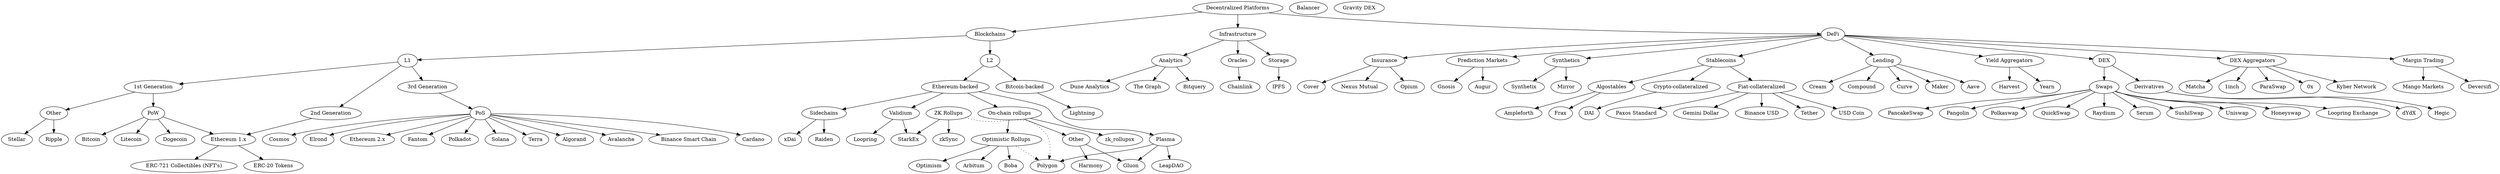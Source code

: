 
digraph {    
    root [label="Decentralized Platforms"] 
    blockchains [label="Blockchains"]
    infra [label="Infrastructure"]
    defi [label="DeFi"]

    layer1 [label="L1"]
    layer2 [label="L2"]

    blockchain_1g [label="1st Generation"]
    blockchain_2g [label="2nd Generation"]
    blockchain_3g [label="3rd Generation"]
    
    consensus_pow [label="PoW"]
    consensus_pos [label="PoS"]
    consensus_other [label="Other"]
    
    bitcoin [label="Bitcoin", href="https://bitcoin.org/en/"]
    litecoin [label="Litecoin", href="https://litecoin.org/"]
    dogecoin [label="Dogecoin", href="https://dogecoin.com/"]

    ripple [label="Ripple", href="https://xrpl.org/"]
    stellar [label="Stellar", href="http://www.stellar.org"]

    ethereum1 [label="Ethereum 1.x", href="https://ethereum.org/en/"]
    erc_20 [label="ERC-20 Tokens", href="https://eips.ethereum.org/EIPS/eip-20"]
    erc_721 [label="ERC-721 Collectibles (NFT's)", href="https://eips.ethereum.org/EIPS/eip-721"]

    algorand [label="Algorand", href="https://www.algorand.com/"]
    avalanche [label="Avalanche", href="https://www.avax.network/"]
    binance [label="Binance Smart Chain", href="https://www.binance.org/en/smartChain"]
    cardano [label="Cardano", href="https://cardano.org/"]
    cosmos [label="Cosmos", href="https://cosmos.network/"]
    elrond [label="Elrond", href="https://elrond.com/"]
    ethereum2 [label="Ethereum 2.x", href="https://ethereum.org/en/eth2/"]
    fantom [label="Fantom", href="http://fantom.foundation"]
    polkadot [label="Polkadot", href="https://polkadot.network/"]
    solana [label="Solana", href="https://solana.com/"]
    terra [label="Terra", href="http://terra.money"]

    ethereum_backed [label="Ethereum-backed"]
    bitcoin_backed [label="Bitcoin-backed"]
    lightning [label="Lightning", href="https://lightning.network/"]
    plasma [label="Plasma", href="https://ethereum.org/en/developers/docs/scaling/plasma/"]
    rollups [label="On-chain rollups", href="https://ethereum.org/en/developers/docs/scaling/layer-2-rollups/"]
    sidechain [label="Sidechains"]
    validium [label="Validium", href="https://ethereum.org/en/developers/docs/scaling/validium/"]
    optimistic_rollups [label="Optimistic Rollups"]
    other_rollups [label="Other"]
    zk_rollups [label="ZK Rollups"]

    arbitum [label="Arbitum", href="https://arbitrum.io/"]
    boba [label="Boba", href="https://boba.network/"]
    gluon [label="Gluon", href="https://gluon.network/"]
    harmony [label="Harmony", href="http://harmony.one"]
    leapdao [label="LeapDAO", href="https://ipfs.leapdao.org/"]
    loopring [label="Loopring", href="https://loopring.org/#/"]
    optimism [label="Optimism", href="https://optimism.io/"]
    polygon [label="Polygon", href="https://polygon.technology/"]
    raiden [label="Raiden", href="https://raiden.network/"]
    starkex [label="StarkEx", href="https://starkware.co/product/starkex/"]
    xdai [label="xDai", href="https://www.xdaichain.com/"]
    zksync [label="zkSync", href="https://zksync.io/"]

    analytics [label="Analytics"]
    oracles [label="Oracles"]
    storage [label="Storage"]

    ipfs [label="IPFS"]
    
    chainlink [label="Chainlink", href="https://chain.link/"]

    bitquery [label="Bitquery", href="https://bitquery.io/"]
    dune [label="Dune Analytics", href="https://dune.xyz/home"]
    the_graph [label="The Graph", href="https://thegraph.com/"]

    stablecoins [label="Stablecoins"]
    crypto_backed [label="Crypto-collateralized"]
    fiat_backed [label="Fiat-collateralized"]
    algostables [label="Algostables"]
    lending [label="Lending"]
    yield_aggregators [label="Yield Aggregators"]
    dex [label="DEX"]
    dex_aggregators [label="DEX Aggregators"]
    swap [label="Swaps"]
    margin_trading [label="Margin Trading"]
    derivatives [label="Derivatives"]
    insurance [label="Insurance"]
    prediction [label="Prediction Markets"]
    synthetics [label="Synthetics"]

    binance_usd [label="Binance USD", href="https://www.binance.com/en/busd"]
    tether [label="Tether", href="https://tether.to/"]
    usdc [label="USD Coin", href="https://www.centre.io/usdc"]
    dai [label="DAI", href="https://makerdao.com/en/"]
    paxos [label="Paxos Standard", href="https://www.paxos.com/pax/"]
    gemini [label="Gemini Dollar", href="https://www.gemini.com/dollar"]
    ampleforth [label="Ampleforth", href="https://www.ampleforth.org/"]
    frax [label="Frax", href="https://frax.finance/"]

    aave [label="Aave", href="https://aave.com/"]
    cream [label="Cream", href="https://app.cream.finance/"]
    compound [label="Compound", href="https://compound.finance/"]
    curve [label="Curve", href="https://curve.fi/"]
    maker [label="Maker", href="https://makerdao.com/en/"]

    harvest [label="Harvest", href="https://harvest.finance/"]
    yearn [label="Yearn", href="https://yearn.finance/"]

    balancer [label="Balancer", href="https://balancer.fi/"]
    gravity [label="Gravity DEX", href="https://cosmos.network/gravity-dex/"]
    honeyswap [label="Honeyswap", href="https://honeyswap.org/"]
    loopring_exchange [label="Loopring Exchange", href="https://exchange.loopring.io/"]
    pancakeswap [label="PancakeSwap", href="https://pancakeswap.finance/"]
    pangolin [label="Pangolin", href="https://pangolin.exchange/"]
    polkaswap [label="Polkaswap", href="https://polkaswap.io/"]
    quickswap [label="QuickSwap", href="https://quickswap.exchange/"]
    raydium [label="Raydium", href="https://raydium.io/"]
    serum [label="Serum", href="https://projectserum.com/#/"]
    sushiswap [label="SushiSwap", href="https://sushi.com/"]
    uniswap [label="Uniswap", href="https://uniswap.org/"]

    deversifi [label="Deversifi", href="https://www.deversifi.com/"]
    mango [label="Mango Markets", href="https://mango.markets/"]

    dydx [label="dYdX", href="https://trade.dydx.exchange/"]
    hegic [label="Hegic", href="https://www.hegic.co/"]

    kyber [label="Kyber Network", href="https://kyber.network/"]
    matcha [label="Matcha", href="https://matcha.xyz/"]
    oneinch [label="1inch", href="https://app.1inch.io/"]
    paraswap [label="ParaSwap", href="https://paraswap.io/"]
    zerox [label="0x", href="https://0x.org/"]

    mirror [label="Mirror", href="https://mirror.finance/"]
    synthetix [label="Synthetix", href="https://www.synthetix.io/"]

    augur [label="Augur", href="https://www.augur.net/"]
    gnosis [label="Gnosis", href="https://gnosis.io/"]

    cover [label="Cover", href="https://www.coverprotocol.com/"]
    nexus [label="Nexus Mutual", href="https://nexusmutual.io/"]
    opium [label="Opium", href="https://opium.finance/"]
    
    root -> blockchains
    
    blockchains -> layer1
    blockchains -> layer2

    layer1 -> blockchain_1g -> consensus_pow
    consensus_pow -> bitcoin
    consensus_pow -> litecoin
    consensus_pow -> dogecoin

    blockchain_1g -> consensus_other
    consensus_other -> ripple
    consensus_other -> stellar

    layer1 -> blockchain_2g -> ethereum1
    consensus_pow -> ethereum1
    ethereum1 -> erc_20
    ethereum1 -> erc_721

    layer1 -> blockchain_3g -> consensus_pos
    consensus_pos -> algorand
    consensus_pos -> avalanche
    consensus_pos -> binance
    consensus_pos -> cardano
    consensus_pos -> cosmos
    consensus_pos -> elrond
    consensus_pos -> ethereum2
    consensus_pos -> fantom
    consensus_pos -> polkadot
    consensus_pos -> solana
    consensus_pos -> terra

    layer2 -> ethereum_backed
    layer2 -> bitcoin_backed -> lightning
    ethereum_backed -> plasma
    ethereum_backed -> rollups
    ethereum_backed -> sidechain
    ethereum_backed -> validium
    plasma -> gluon
    plasma -> polygon
    plasma -> leapdao
    rollups -> optimistic_rollups
    rollups -> other_rollups
    rollups -> zk_rollupsx
    optimistic_rollups -> arbitum
    optimistic_rollups -> boba
    optimistic_rollups -> optimism
    optimistic_rollups -> polygon [style="dotted"]
    zk_rollups -> polygon [style="dotted"]
    zk_rollups -> starkex
    zk_rollups -> zksync
    other_rollups -> gluon
    other_rollups -> harmony
    sidechain -> raiden
    sidechain -> xdai
    validium -> loopring
    validium -> starkex

    root -> defi
    defi -> dex
    defi -> dex_aggregators
    defi -> insurance
    defi -> margin_trading
    defi -> prediction
    defi -> stablecoins
    defi -> synthetics
    defi -> lending
    defi -> yield_aggregators

    stablecoins -> fiat_backed
    stablecoins -> crypto_backed
    stablecoins -> algostables

    fiat_backed -> binance_usd
    fiat_backed -> gemini
    fiat_backed -> paxos
    fiat_backed -> tether
    fiat_backed -> usdc

    crypto_backed -> dai

    algostables -> ampleforth
    algostables -> frax

    dex -> derivatives
    dex -> swap

    dex_aggregators -> kyber
    dex_aggregators -> matcha
    dex_aggregators -> oneinch
    dex_aggregators -> paraswap
    dex_aggregators -> zerox

    swap -> honeyswap
    swap -> loopring_exchange
    swap -> pangolin
    swap -> pancakeswap
    swap -> polkaswap
    swap -> quickswap
    swap -> raydium
    swap -> serum
    swap -> sushiswap
    swap -> uniswap

    derivatives -> dydx
    derivatives -> hegic

    lending -> aave
    lending -> cream
    lending -> compound
    lending -> curve
    lending -> maker

    prediction -> augur
    prediction -> gnosis

    margin_trading -> deversifi
    margin_trading -> mango

    insurance -> cover
    insurance -> nexus
    insurance -> opium

    synthetics -> mirror
    synthetics -> synthetix

    yield_aggregators -> harvest
    yield_aggregators -> yearn

    root -> infra
    infra -> analytics
    infra -> oracles
    infra -> storage

    analytics -> bitquery
    analytics -> dune
    analytics -> the_graph

    oracles -> chainlink
    storage -> ipfs
}